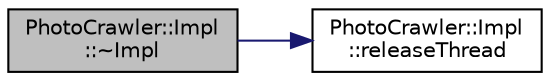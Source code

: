 digraph "PhotoCrawler::Impl::~Impl"
{
 // LATEX_PDF_SIZE
  edge [fontname="Helvetica",fontsize="10",labelfontname="Helvetica",labelfontsize="10"];
  node [fontname="Helvetica",fontsize="10",shape=record];
  rankdir="LR";
  Node1 [label="PhotoCrawler::Impl\l::~Impl",height=0.2,width=0.4,color="black", fillcolor="grey75", style="filled", fontcolor="black",tooltip=" "];
  Node1 -> Node2 [color="midnightblue",fontsize="10",style="solid",fontname="Helvetica"];
  Node2 [label="PhotoCrawler::Impl\l::releaseThread",height=0.2,width=0.4,color="black", fillcolor="white", style="filled",URL="$struct_photo_crawler_1_1_impl.html#aa010b9138037b459226502954f69daf2",tooltip=" "];
}
